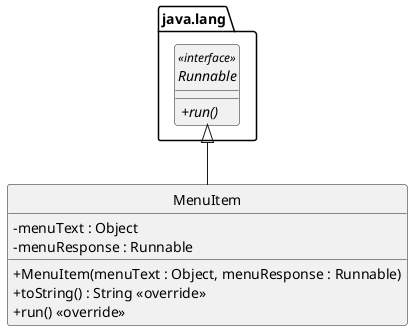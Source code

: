 @startuml
skinparam classAttributeIconSize 0
' skinparam backgroundColor #D3D3D3
set separator none
hide circle

package java.lang {
interface Runnable <<interface>> {
  +{abstract} run()
}
}


class MenuItem {
  - menuText : Object
  - menuResponse : Runnable
  + MenuItem(menuText : Object, menuResponse : Runnable)
  + toString() : String <<override>>
  +run() <<override>>
}

Runnable <|-- MenuItem
@enduml

